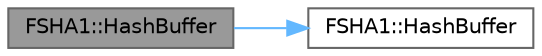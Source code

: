 digraph "FSHA1::HashBuffer"
{
 // INTERACTIVE_SVG=YES
 // LATEX_PDF_SIZE
  bgcolor="transparent";
  edge [fontname=Helvetica,fontsize=10,labelfontname=Helvetica,labelfontsize=10];
  node [fontname=Helvetica,fontsize=10,shape=box,height=0.2,width=0.4];
  rankdir="LR";
  Node1 [id="Node000001",label="FSHA1::HashBuffer",height=0.2,width=0.4,color="gray40", fillcolor="grey60", style="filled", fontcolor="black",tooltip="Calculate the hash on a single block and return it."];
  Node1 -> Node2 [id="edge1_Node000001_Node000002",color="steelblue1",style="solid",tooltip=" "];
  Node2 [id="Node000002",label="FSHA1::HashBuffer",height=0.2,width=0.4,color="grey40", fillcolor="white", style="filled",URL="$db/d26/classFSHA1.html#a4473895017bc5e43089c0b9adaa65c4a",tooltip="Calculate the hash on a single block and return it."];
}
